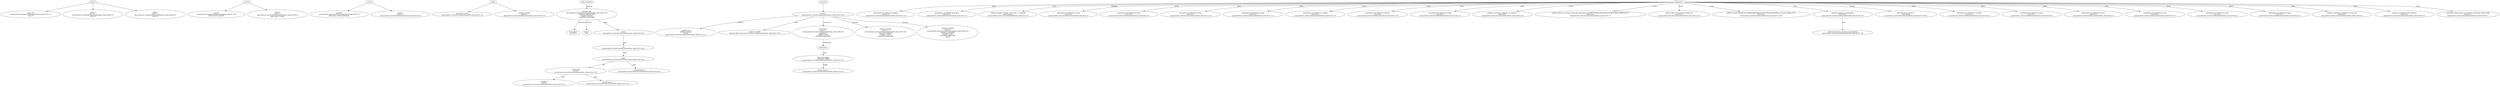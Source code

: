 strict digraph "tests/contract_testcases/solana/annotations_bad.sol" {
	EB [label="name: EB\ntests/contract_testcases/solana/annotations_bad.sol:13:1-15\nvalue: f1"]
	e [label="name: e\ncontract: c\ntests/contract_testcases/solana/annotations_bad.sol:45:2-15\nvalue: e1"]
	f [label="name: f\ncontract: c\ntests/contract_testcases/solana/annotations_bad.sol:48:2-15\nvalue: e1"]
	X [label="name:X\ntests/contract_testcases/solana/annotations_bad.sol:7:8-9\nfield name:f1 ty:int256"]
	Y [label="name:Y\ncontract: c\ntests/contract_testcases/solana/annotations_bad.sol:43:9-10\nfield name:v ty:bool"]
	EV [label="name:EV\ntests/contract_testcases/solana/annotations_bad.sol:10:7-9\nfield name: ty:bool indexed:no"]
	E [label="name:E\ncontract: 0\ntests/contract_testcases/solana/annotations_bad.sol:51:8-9"]
	foo2 [label="name:foo2 ty:bool\ntests/contract_testcases/solana/annotations_bad.sol:16:1-18"]
	foo [label="name:foo ty:int64\ncontract: c\ntests/contract_testcases/solana/annotations_bad.sol:54:2-19"]
	odd [label="function odd\ntests/contract_testcases/solana/annotations_bad.sol:22:1-36\nsignature odd(uint256)\nvisibility internal\nmutability nonpayable"]
	parameters [label="parameters\nuint256 v"]
	returns [label="returns\nbool "]
	return [label="return\ntests/contract_testcases/solana/annotations_bad.sol:23:5-24"]
	not [label="not\ntests/contract_testcases/solana/annotations_bad.sol:23:12-24"]
	equal [label="equal\ntests/contract_testcases/solana/annotations_bad.sol:23:12-24"]
	bitwise_and [label="bitwise and\nuint256\ntests/contract_testcases/solana/annotations_bad.sol:23:13-18"]
	variable [label="variable: v\nuint256\ntests/contract_testcases/solana/annotations_bad.sol:23:13-14"]
	number_literal [label="uint256 literal: 1\ntests/contract_testcases/solana/annotations_bad.sol:23:17-18"]
	number_literal_23 [label="uint256 literal: 0\ntests/contract_testcases/solana/annotations_bad.sol:23:23-24"]
	contract [label="contract c\ntests/contract_testcases/solana/annotations_bad.sol:35:1-65:2"]
	var [label="variable state\nvisibility internal\nint256\ntests/contract_testcases/solana/annotations_bad.sol:37:2-11"]
	using [label="using for uint256\nfunction odd tests/contract_testcases/solana/annotations_bad.sol:22:1-36"]
	node_28 [label="constructor \ncontract: c\ntests/contract_testcases/solana/annotations_bad.sol:58:2-16\nsignature ()\nvisibility public\nmutability nonpayable"]
	annotations [label="annotations"]
	alloc_array [label="alloc array bytes\ninitializer: 666f6f\ntests/contract_testcases/solana/annotations_bad.sol:57:8-13"]
	number_literal_31 [label="uint32 literal: 3\ntests/contract_testcases/solana/annotations_bad.sol:57:8-13"]
	method [label="function method\ncontract: c\ntests/contract_testcases/solana/annotations_bad.sol:61:2-26\nsignature method()\nvisibility public\nmutability nonpayable"]
	method2 [label="function method2\ncontract: c\ntests/contract_testcases/solana/annotations_bad.sol:64:2-35\nsignature method2()\nvisibility public\nmutability nonpayable\nvirtual"]
	diagnostic [label="annotations not allowed on pragma\nlevel Error\ntests/contract_testcases/solana/annotations_bad.sol:2:1-19"]
	diagnostic_36 [label="annotations not allowed on pragma\nlevel Error\ntests/contract_testcases/solana/annotations_bad.sol:3:1-10"]
	diagnostic_37 [label="unknown pragma 'version' with value '1.1' ignored\nlevel Warning\ntests/contract_testcases/solana/annotations_bad.sol:4:1-19"]
	diagnostic_38 [label="annotations not allowed on struct\nlevel Error\ntests/contract_testcases/solana/annotations_bad.sol:6:1-8"]
	diagnostic_39 [label="annotations not allowed on event\nlevel Error\ntests/contract_testcases/solana/annotations_bad.sol:9:1-15"]
	diagnostic_40 [label="annotations not allowed on enum\nlevel Error\ntests/contract_testcases/solana/annotations_bad.sol:12:1-14"]
	diagnostic_41 [label="annotations not allowed on type\nlevel Error\ntests/contract_testcases/solana/annotations_bad.sol:15:1-13"]
	diagnostic_42 [label="annotations not allowed on variable\nlevel Error\ntests/contract_testcases/solana/annotations_bad.sol:18:1-13"]
	diagnostic_43 [label="annotations not allowed on function\nlevel Error\ntests/contract_testcases/solana/annotations_bad.sol:21:1-30"]
	diagnostic_44 [label="annotations not allowed on using\nlevel Error\ntests/contract_testcases/solana/annotations_bad.sol:26:1-16"]
	diagnostic_45 [label="unknown annotation 'program' on contract c\nlevel Error\ntests/contract_testcases/solana/annotations_bad.sol:29:1-28"]
	diagnostic_46 [label="annotion takes an account, for example '@program_id(\"BBH7Xi5ddus5EoQhzJLgyodVxJJGkvBRCY5AhBA1jwUr\")'\nlevel Error\ntests/contract_testcases/solana/annotations_bad.sol:30:1-17"]
	diagnostic_47 [label="address literal 123 incorrect length of 2\nlevel Error\ntests/contract_testcases/solana/annotations_bad.sol:31:13-18"]
	diagnostic_48 [label="address literal 5zMuDyvxCyss68EjbFgJZ22dxzHUZUW7ZV2v2Na4N9YWees incorrect length of 34\nlevel Error\ntests/contract_testcases/solana/annotations_bad.sol:32:13-62"]
	diagnostic_49 [label="duplicate program_id annotation\nlevel Error\ntests/contract_testcases/solana/annotations_bad.sol:34:1-60"]
	note [label="location of previous program_id annotation\ntests/contract_testcases/solana/annotations_bad.sol:33:1-60"]
	diagnostic_51 [label="found abstract contract 'c'\nlevel Debug\ntests/contract_testcases/solana/annotations_bad.sol:35:1-65:2"]
	diagnostic_52 [label="annotations not allowed on variable\nlevel Error\ntests/contract_testcases/solana/annotations_bad.sol:36:2-14"]
	diagnostic_53 [label="annotations not allowed on using\nlevel Error\ntests/contract_testcases/solana/annotations_bad.sol:39:2-29"]
	diagnostic_54 [label="annotations not allowed on struct\nlevel Error\ntests/contract_testcases/solana/annotations_bad.sol:42:2-9"]
	diagnostic_55 [label="annotations not allowed on enum\nlevel Error\ntests/contract_testcases/solana/annotations_bad.sol:47:2-13"]
	diagnostic_56 [label="annotations not allowed on event\nlevel Error\ntests/contract_testcases/solana/annotations_bad.sol:50:2-14"]
	diagnostic_57 [label="annotations not allowed on type\nlevel Error\ntests/contract_testcases/solana/annotations_bad.sol:53:2-10"]
	diagnostic_58 [label="unknown annotation method for constructor\nlevel Error\ntests/contract_testcases/solana/annotations_bad.sol:56:2-14"]
	diagnostic_59 [label="unknown annotation fn for function\nlevel Error\ntests/contract_testcases/solana/annotations_bad.sol:60:2-31"]
	diagnostic_60 [label="annotation '@annotation' not allowed on function with no body\nlevel Error\ntests/contract_testcases/solana/annotations_bad.sol:63:2-27"]
	enums -> EB
	enums -> e
	enums -> f
	structs -> X
	structs -> Y
	events -> EV
	events -> E
	types -> foo2
	types -> foo
	free_functions -> odd [label="function"]
	odd -> parameters [label="parameters"]
	odd -> returns [label="returns"]
	odd -> return [label="body"]
	return -> not [label="expr"]
	not -> equal [label="expr"]
	equal -> bitwise_and [label="left"]
	bitwise_and -> variable [label="left"]
	bitwise_and -> number_literal [label="right"]
	equal -> number_literal_23 [label="right"]
	contracts -> contract
	contract -> var [label="variable"]
	contract -> using [label="base"]
	contract -> node_28 [label="constructor"]
	node_28 -> annotations [label="annotations"]
	annotations -> alloc_array [label="seed"]
	alloc_array -> number_literal_31 [label="length"]
	contract -> method [label="function"]
	contract -> method2 [label="function"]
	diagnostics -> diagnostic [label="Error"]
	diagnostics -> diagnostic_36 [label="Error"]
	diagnostics -> diagnostic_37 [label="Warning"]
	diagnostics -> diagnostic_38 [label="Error"]
	diagnostics -> diagnostic_39 [label="Error"]
	diagnostics -> diagnostic_40 [label="Error"]
	diagnostics -> diagnostic_41 [label="Error"]
	diagnostics -> diagnostic_42 [label="Error"]
	diagnostics -> diagnostic_43 [label="Error"]
	diagnostics -> diagnostic_44 [label="Error"]
	diagnostics -> diagnostic_45 [label="Error"]
	diagnostics -> diagnostic_46 [label="Error"]
	diagnostics -> diagnostic_47 [label="Error"]
	diagnostics -> diagnostic_48 [label="Error"]
	diagnostics -> diagnostic_49 [label="Error"]
	diagnostic_49 -> note [label="note"]
	diagnostics -> diagnostic_51 [label="Debug"]
	diagnostics -> diagnostic_52 [label="Error"]
	diagnostics -> diagnostic_53 [label="Error"]
	diagnostics -> diagnostic_54 [label="Error"]
	diagnostics -> diagnostic_55 [label="Error"]
	diagnostics -> diagnostic_56 [label="Error"]
	diagnostics -> diagnostic_57 [label="Error"]
	diagnostics -> diagnostic_58 [label="Error"]
	diagnostics -> diagnostic_59 [label="Error"]
	diagnostics -> diagnostic_60 [label="Error"]
}
